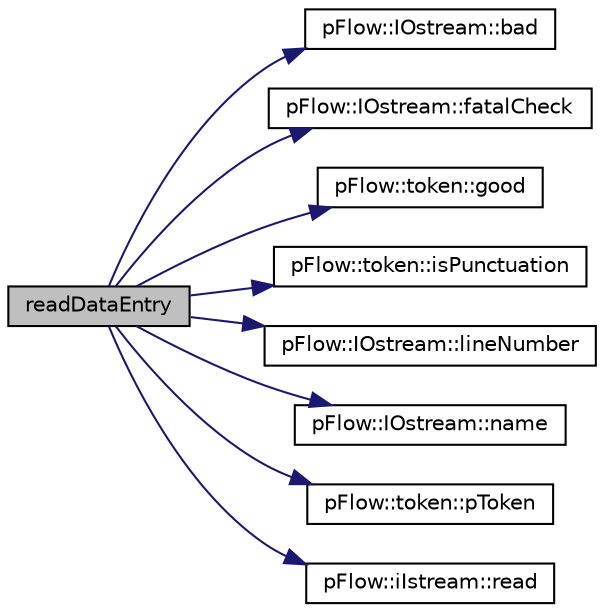 digraph "readDataEntry"
{
 // LATEX_PDF_SIZE
  edge [fontname="Helvetica",fontsize="10",labelfontname="Helvetica",labelfontsize="10"];
  node [fontname="Helvetica",fontsize="10",shape=record];
  rankdir="LR";
  Node1 [label="readDataEntry",height=0.2,width=0.4,color="black", fillcolor="grey75", style="filled", fontcolor="black",tooltip="read dataEntry from stream"];
  Node1 -> Node2 [color="midnightblue",fontsize="10",style="solid",fontname="Helvetica"];
  Node2 [label="pFlow::IOstream::bad",height=0.2,width=0.4,color="black", fillcolor="white", style="filled",URL="$classpFlow_1_1IOstream.html#a9f7290a5d70f30e1b1b42c8ac4a6082d",tooltip="Return true if stream is corrupted."];
  Node1 -> Node3 [color="midnightblue",fontsize="10",style="solid",fontname="Helvetica"];
  Node3 [label="pFlow::IOstream::fatalCheck",height=0.2,width=0.4,color="black", fillcolor="white", style="filled",URL="$classpFlow_1_1IOstream.html#a281bbfd1fe6ab10377d7cb1f5111044d",tooltip="Check IOstream status for given operation."];
  Node1 -> Node4 [color="midnightblue",fontsize="10",style="solid",fontname="Helvetica"];
  Node4 [label="pFlow::token::good",height=0.2,width=0.4,color="black", fillcolor="white", style="filled",URL="$classpFlow_1_1token.html#abdcc7f96f487faadc7769afcf58fe992",tooltip="True if token is not UNDEFINED or ERROR."];
  Node1 -> Node5 [color="midnightblue",fontsize="10",style="solid",fontname="Helvetica"];
  Node5 [label="pFlow::token::isPunctuation",height=0.2,width=0.4,color="black", fillcolor="white", style="filled",URL="$classpFlow_1_1token.html#a1f8107fd5ca4b0ebd4bf63cfc8ef6d2f",tooltip="Token is PUNCTUATION."];
  Node1 -> Node6 [color="midnightblue",fontsize="10",style="solid",fontname="Helvetica"];
  Node6 [label="pFlow::IOstream::lineNumber",height=0.2,width=0.4,color="black", fillcolor="white", style="filled",URL="$classpFlow_1_1IOstream.html#a607efe5fb94edbe4cfa890c4907e76c3",tooltip="Const access to the current stream line number."];
  Node1 -> Node7 [color="midnightblue",fontsize="10",style="solid",fontname="Helvetica"];
  Node7 [label="pFlow::IOstream::name",height=0.2,width=0.4,color="black", fillcolor="white", style="filled",URL="$classpFlow_1_1IOstream.html#ac9b54653d0ec63ee05f64a185437b335",tooltip="Return the name of the stream."];
  Node1 -> Node8 [color="midnightblue",fontsize="10",style="solid",fontname="Helvetica"];
  Node8 [label="pFlow::token::pToken",height=0.2,width=0.4,color="black", fillcolor="white", style="filled",URL="$classpFlow_1_1token.html#aaa8bf55f686d97ee30090681fd0bfc04",tooltip="Return punctuation character."];
  Node1 -> Node9 [color="midnightblue",fontsize="10",style="solid",fontname="Helvetica"];
  Node9 [label="pFlow::iIstream::read",height=0.2,width=0.4,color="black", fillcolor="white", style="filled",URL="$classpFlow_1_1iIstream.html#ac35c0ab7b3a6a0cdcf8c2bd2bf24de11",tooltip="Return next token from stream."];
}
